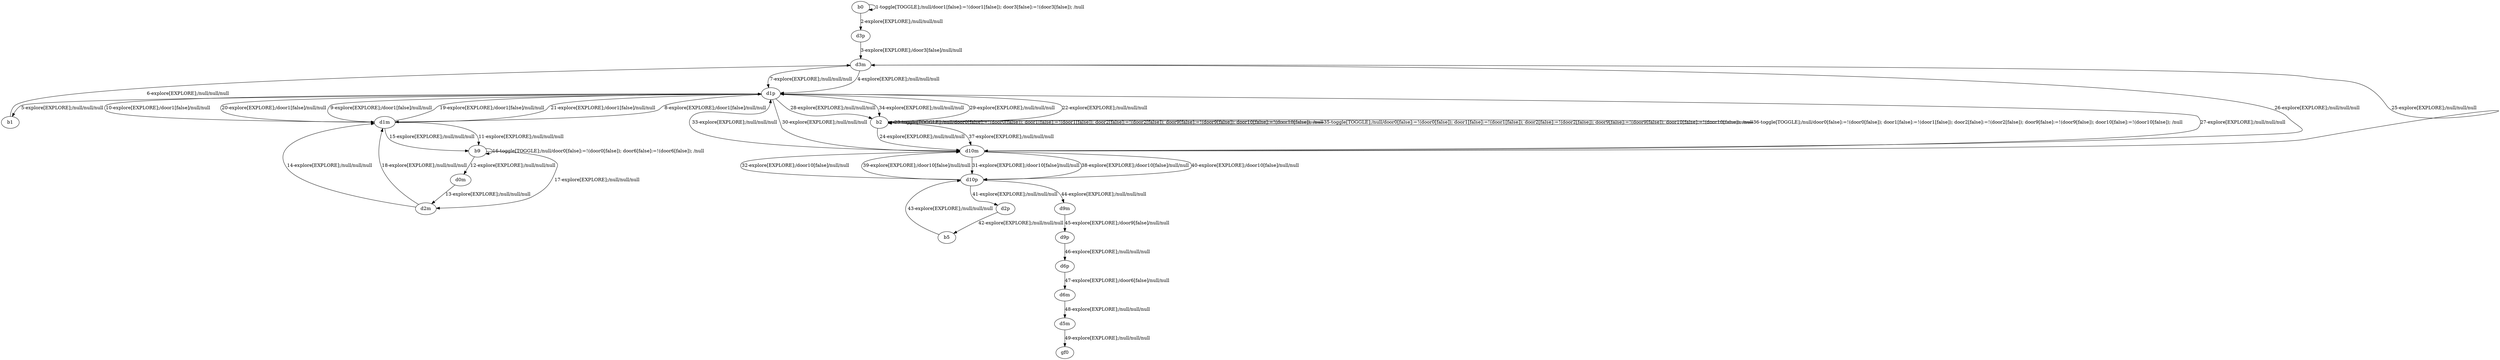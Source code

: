 digraph g {
"b0" -> "b0" [label = "1-toggle[TOGGLE];/null/door1[false]:=!(door1[false]); door3[false]:=!(door3[false]); /null"];
"b0" -> "d3p" [label = "2-explore[EXPLORE];/null/null/null"];
"d3p" -> "d3m" [label = "3-explore[EXPLORE];/door3[false]/null/null"];
"d3m" -> "d1p" [label = "4-explore[EXPLORE];/null/null/null"];
"d1p" -> "b1" [label = "5-explore[EXPLORE];/null/null/null"];
"b1" -> "d3m" [label = "6-explore[EXPLORE];/null/null/null"];
"d3m" -> "d1p" [label = "7-explore[EXPLORE];/null/null/null"];
"d1p" -> "d1m" [label = "8-explore[EXPLORE];/door1[false]/null/null"];
"d1m" -> "d1p" [label = "9-explore[EXPLORE];/door1[false]/null/null"];
"d1p" -> "d1m" [label = "10-explore[EXPLORE];/door1[false]/null/null"];
"d1m" -> "b9" [label = "11-explore[EXPLORE];/null/null/null"];
"b9" -> "d0m" [label = "12-explore[EXPLORE];/null/null/null"];
"d0m" -> "d2m" [label = "13-explore[EXPLORE];/null/null/null"];
"d2m" -> "d1m" [label = "14-explore[EXPLORE];/null/null/null"];
"d1m" -> "b9" [label = "15-explore[EXPLORE];/null/null/null"];
"b9" -> "b9" [label = "16-toggle[TOGGLE];/null/door0[false]:=!(door0[false]); door6[false]:=!(door6[false]); /null"];
"b9" -> "d2m" [label = "17-explore[EXPLORE];/null/null/null"];
"d2m" -> "d1m" [label = "18-explore[EXPLORE];/null/null/null"];
"d1m" -> "d1p" [label = "19-explore[EXPLORE];/door1[false]/null/null"];
"d1p" -> "d1m" [label = "20-explore[EXPLORE];/door1[false]/null/null"];
"d1m" -> "d1p" [label = "21-explore[EXPLORE];/door1[false]/null/null"];
"d1p" -> "b2" [label = "22-explore[EXPLORE];/null/null/null"];
"b2" -> "b2" [label = "23-toggle[TOGGLE];/null/door0[false]:=!(door0[false]); door1[false]:=!(door1[false]); door2[false]:=!(door2[false]); door9[false]:=!(door9[false]); door10[false]:=!(door10[false]); /null"];
"b2" -> "d10m" [label = "24-explore[EXPLORE];/null/null/null"];
"d10m" -> "d3m" [label = "25-explore[EXPLORE];/null/null/null"];
"d3m" -> "d10m" [label = "26-explore[EXPLORE];/null/null/null"];
"d10m" -> "d1p" [label = "27-explore[EXPLORE];/null/null/null"];
"d1p" -> "b2" [label = "28-explore[EXPLORE];/null/null/null"];
"b2" -> "d1p" [label = "29-explore[EXPLORE];/null/null/null"];
"d1p" -> "d10m" [label = "30-explore[EXPLORE];/null/null/null"];
"d10m" -> "d10p" [label = "31-explore[EXPLORE];/door10[false]/null/null"];
"d10p" -> "d10m" [label = "32-explore[EXPLORE];/door10[false]/null/null"];
"d10m" -> "d1p" [label = "33-explore[EXPLORE];/null/null/null"];
"d1p" -> "b2" [label = "34-explore[EXPLORE];/null/null/null"];
"b2" -> "b2" [label = "35-toggle[TOGGLE];/null/door0[false]:=!(door0[false]); door1[false]:=!(door1[false]); door2[false]:=!(door2[false]); door9[false]:=!(door9[false]); door10[false]:=!(door10[false]); /null"];
"b2" -> "b2" [label = "36-toggle[TOGGLE];/null/door0[false]:=!(door0[false]); door1[false]:=!(door1[false]); door2[false]:=!(door2[false]); door9[false]:=!(door9[false]); door10[false]:=!(door10[false]); /null"];
"b2" -> "d10m" [label = "37-explore[EXPLORE];/null/null/null"];
"d10m" -> "d10p" [label = "38-explore[EXPLORE];/door10[false]/null/null"];
"d10p" -> "d10m" [label = "39-explore[EXPLORE];/door10[false]/null/null"];
"d10m" -> "d10p" [label = "40-explore[EXPLORE];/door10[false]/null/null"];
"d10p" -> "d2p" [label = "41-explore[EXPLORE];/null/null/null"];
"d2p" -> "b5" [label = "42-explore[EXPLORE];/null/null/null"];
"b5" -> "d10p" [label = "43-explore[EXPLORE];/null/null/null"];
"d10p" -> "d9m" [label = "44-explore[EXPLORE];/null/null/null"];
"d9m" -> "d9p" [label = "45-explore[EXPLORE];/door9[false]/null/null"];
"d9p" -> "d6p" [label = "46-explore[EXPLORE];/null/null/null"];
"d6p" -> "d6m" [label = "47-explore[EXPLORE];/door6[false]/null/null"];
"d6m" -> "d5m" [label = "48-explore[EXPLORE];/null/null/null"];
"d5m" -> "gf0" [label = "49-explore[EXPLORE];/null/null/null"];
}